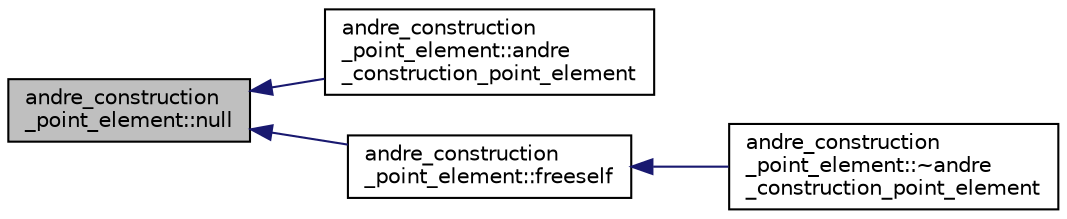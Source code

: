 digraph "andre_construction_point_element::null"
{
  edge [fontname="Helvetica",fontsize="10",labelfontname="Helvetica",labelfontsize="10"];
  node [fontname="Helvetica",fontsize="10",shape=record];
  rankdir="LR";
  Node227 [label="andre_construction\l_point_element::null",height=0.2,width=0.4,color="black", fillcolor="grey75", style="filled", fontcolor="black"];
  Node227 -> Node228 [dir="back",color="midnightblue",fontsize="10",style="solid",fontname="Helvetica"];
  Node228 [label="andre_construction\l_point_element::andre\l_construction_point_element",height=0.2,width=0.4,color="black", fillcolor="white", style="filled",URL="$d3/d6a/classandre__construction__point__element.html#a39a89c7d89f2e9f2c8dba176d777695c"];
  Node227 -> Node229 [dir="back",color="midnightblue",fontsize="10",style="solid",fontname="Helvetica"];
  Node229 [label="andre_construction\l_point_element::freeself",height=0.2,width=0.4,color="black", fillcolor="white", style="filled",URL="$d3/d6a/classandre__construction__point__element.html#aa95006664d49cfb5b67714b8a3e4e5b6"];
  Node229 -> Node230 [dir="back",color="midnightblue",fontsize="10",style="solid",fontname="Helvetica"];
  Node230 [label="andre_construction\l_point_element::~andre\l_construction_point_element",height=0.2,width=0.4,color="black", fillcolor="white", style="filled",URL="$d3/d6a/classandre__construction__point__element.html#a9a65c0d303e96444945084fd86e387c3"];
}
